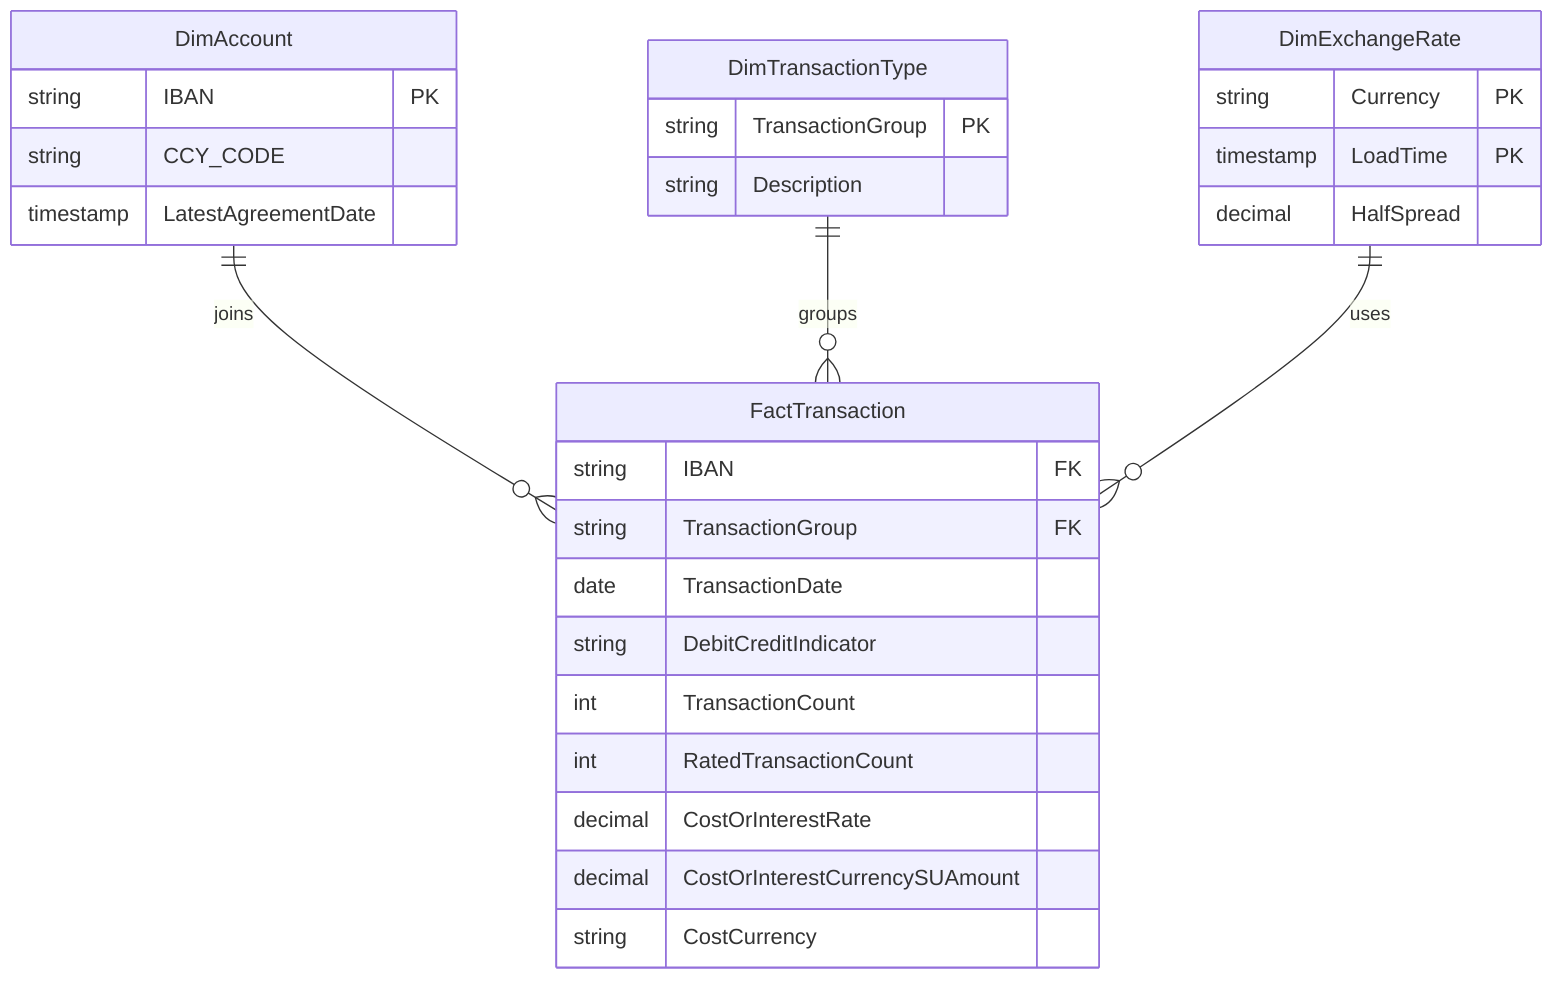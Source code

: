 erDiagram
    DimAccount ||--o{ FactTransaction : joins
    DimTransactionType ||--o{ FactTransaction : groups
    DimExchangeRate ||--o{ FactTransaction : uses

    FactTransaction {
        string IBAN FK
        string TransactionGroup FK
        date TransactionDate
        string DebitCreditIndicator
        int TransactionCount
        int RatedTransactionCount
        decimal CostOrInterestRate
        decimal CostOrInterestCurrencySUAmount
        string CostCurrency
    }

    DimAccount {
        string IBAN PK
        string CCY_CODE
        timestamp LatestAgreementDate
    }

    DimTransactionType {
        string TransactionGroup PK
        string Description
    }

    DimExchangeRate {
        string Currency PK
        timestamp LoadTime PK
        decimal HalfSpread
    }